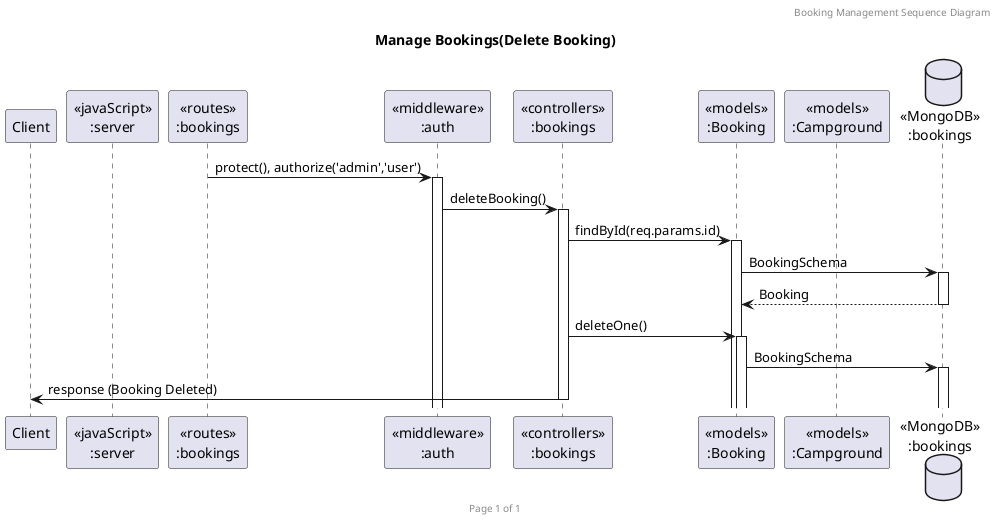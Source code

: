 @startuml manage-bookings

header Booking Management Sequence Diagram
footer Page %page% of %lastpage%
title "Manage Bookings(Delete Booking)"

participant "Client" as client
participant "<<javaScript>>\n:server" as server
participant "<<routes>>\n:bookings" as routerBookings
participant "<<middleware>>\n:auth" as middlewareAuth
participant "<<controllers>>\n:bookings" as controllersBookings
participant "<<models>>\n:Booking" as modelBooking
participant "<<models>>\n:Campground" as modelCampground
database "<<MongoDB>>\n:bookings" as BookingsDatabase

routerBookings -> middlewareAuth ++: protect(), authorize('admin','user')
middlewareAuth -> controllersBookings ++: deleteBooking()
controllersBookings -> modelBooking ++: findById(req.params.id)
modelBooking -> BookingsDatabase ++: BookingSchema
BookingsDatabase --> modelBooking --: Booking
controllersBookings -> modelBooking ++: deleteOne()
modelBooking -> BookingsDatabase ++: BookingSchema
controllersBookings->client --: response (Booking Deleted)



@enduml